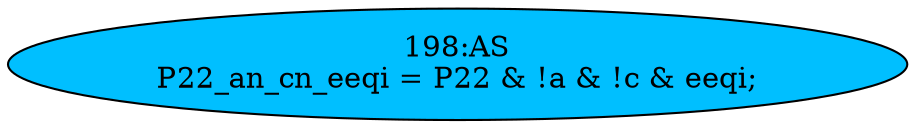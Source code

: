 strict digraph "" {
	node [label="\N"];
	"198:AS"	 [ast="<pyverilog.vparser.ast.Assign object at 0x7f14ceedf190>",
		def_var="['P22_an_cn_eeqi']",
		fillcolor=deepskyblue,
		label="198:AS
P22_an_cn_eeqi = P22 & !a & !c & eeqi;",
		statements="[]",
		style=filled,
		typ=Assign,
		use_var="['P22', 'a', 'c', 'eeqi']"];
}

